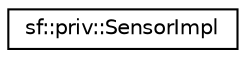 digraph "Graphical Class Hierarchy"
{
 // LATEX_PDF_SIZE
  edge [fontname="Helvetica",fontsize="10",labelfontname="Helvetica",labelfontsize="10"];
  node [fontname="Helvetica",fontsize="10",shape=record];
  rankdir="LR";
  Node0 [label="sf::priv::SensorImpl",height=0.2,width=0.4,color="black", fillcolor="white", style="filled",URL="$classsf_1_1priv_1_1SensorImpl.html",tooltip="Android implementation of sensors."];
}
